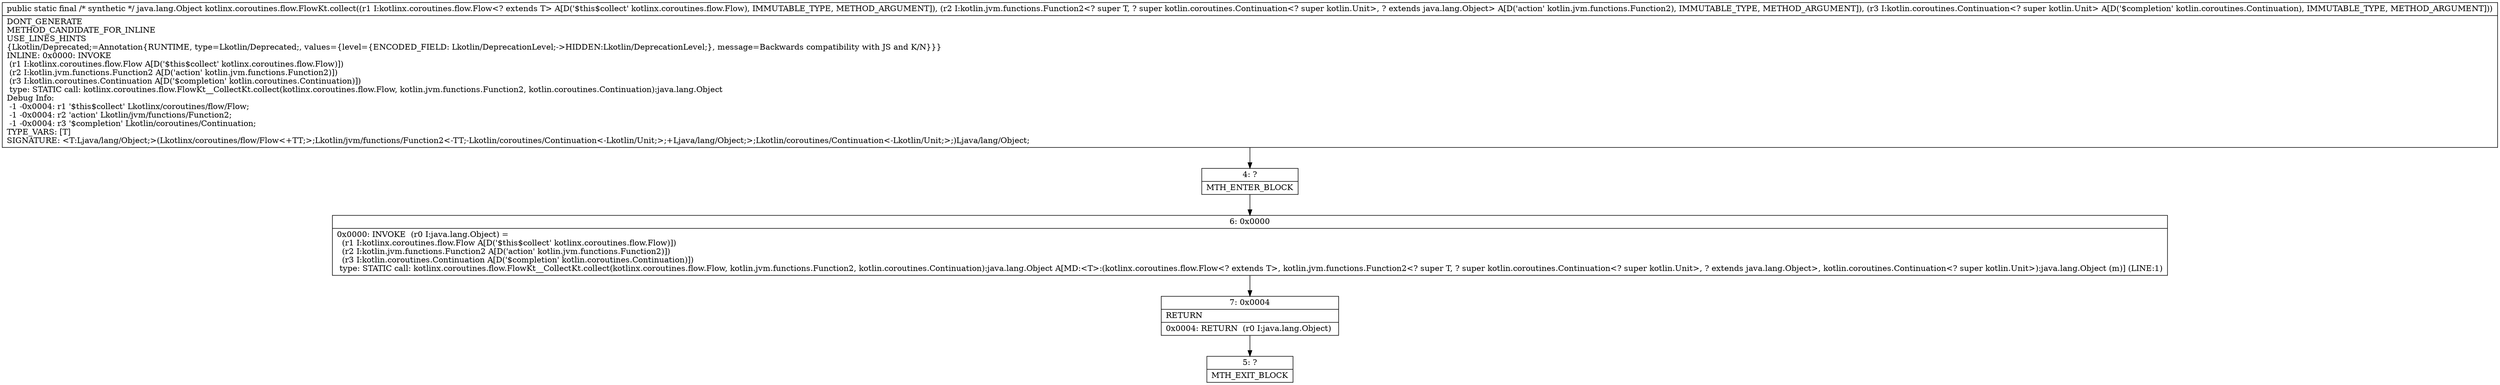 digraph "CFG forkotlinx.coroutines.flow.FlowKt.collect(Lkotlinx\/coroutines\/flow\/Flow;Lkotlin\/jvm\/functions\/Function2;Lkotlin\/coroutines\/Continuation;)Ljava\/lang\/Object;" {
Node_4 [shape=record,label="{4\:\ ?|MTH_ENTER_BLOCK\l}"];
Node_6 [shape=record,label="{6\:\ 0x0000|0x0000: INVOKE  (r0 I:java.lang.Object) = \l  (r1 I:kotlinx.coroutines.flow.Flow A[D('$this$collect' kotlinx.coroutines.flow.Flow)])\l  (r2 I:kotlin.jvm.functions.Function2 A[D('action' kotlin.jvm.functions.Function2)])\l  (r3 I:kotlin.coroutines.Continuation A[D('$completion' kotlin.coroutines.Continuation)])\l type: STATIC call: kotlinx.coroutines.flow.FlowKt__CollectKt.collect(kotlinx.coroutines.flow.Flow, kotlin.jvm.functions.Function2, kotlin.coroutines.Continuation):java.lang.Object A[MD:\<T\>:(kotlinx.coroutines.flow.Flow\<? extends T\>, kotlin.jvm.functions.Function2\<? super T, ? super kotlin.coroutines.Continuation\<? super kotlin.Unit\>, ? extends java.lang.Object\>, kotlin.coroutines.Continuation\<? super kotlin.Unit\>):java.lang.Object (m)] (LINE:1)\l}"];
Node_7 [shape=record,label="{7\:\ 0x0004|RETURN\l|0x0004: RETURN  (r0 I:java.lang.Object) \l}"];
Node_5 [shape=record,label="{5\:\ ?|MTH_EXIT_BLOCK\l}"];
MethodNode[shape=record,label="{public static final \/* synthetic *\/ java.lang.Object kotlinx.coroutines.flow.FlowKt.collect((r1 I:kotlinx.coroutines.flow.Flow\<? extends T\> A[D('$this$collect' kotlinx.coroutines.flow.Flow), IMMUTABLE_TYPE, METHOD_ARGUMENT]), (r2 I:kotlin.jvm.functions.Function2\<? super T, ? super kotlin.coroutines.Continuation\<? super kotlin.Unit\>, ? extends java.lang.Object\> A[D('action' kotlin.jvm.functions.Function2), IMMUTABLE_TYPE, METHOD_ARGUMENT]), (r3 I:kotlin.coroutines.Continuation\<? super kotlin.Unit\> A[D('$completion' kotlin.coroutines.Continuation), IMMUTABLE_TYPE, METHOD_ARGUMENT]))  | DONT_GENERATE\lMETHOD_CANDIDATE_FOR_INLINE\lUSE_LINES_HINTS\l\{Lkotlin\/Deprecated;=Annotation\{RUNTIME, type=Lkotlin\/Deprecated;, values=\{level=\{ENCODED_FIELD: Lkotlin\/DeprecationLevel;\-\>HIDDEN:Lkotlin\/DeprecationLevel;\}, message=Backwards compatibility with JS and K\/N\}\}\}\lINLINE: 0x0000: INVOKE  \l  (r1 I:kotlinx.coroutines.flow.Flow A[D('$this$collect' kotlinx.coroutines.flow.Flow)])\l  (r2 I:kotlin.jvm.functions.Function2 A[D('action' kotlin.jvm.functions.Function2)])\l  (r3 I:kotlin.coroutines.Continuation A[D('$completion' kotlin.coroutines.Continuation)])\l type: STATIC call: kotlinx.coroutines.flow.FlowKt__CollectKt.collect(kotlinx.coroutines.flow.Flow, kotlin.jvm.functions.Function2, kotlin.coroutines.Continuation):java.lang.Object\lDebug Info:\l  \-1 \-0x0004: r1 '$this$collect' Lkotlinx\/coroutines\/flow\/Flow;\l  \-1 \-0x0004: r2 'action' Lkotlin\/jvm\/functions\/Function2;\l  \-1 \-0x0004: r3 '$completion' Lkotlin\/coroutines\/Continuation;\lTYPE_VARS: [T]\lSIGNATURE: \<T:Ljava\/lang\/Object;\>(Lkotlinx\/coroutines\/flow\/Flow\<+TT;\>;Lkotlin\/jvm\/functions\/Function2\<\-TT;\-Lkotlin\/coroutines\/Continuation\<\-Lkotlin\/Unit;\>;+Ljava\/lang\/Object;\>;Lkotlin\/coroutines\/Continuation\<\-Lkotlin\/Unit;\>;)Ljava\/lang\/Object;\l}"];
MethodNode -> Node_4;Node_4 -> Node_6;
Node_6 -> Node_7;
Node_7 -> Node_5;
}

